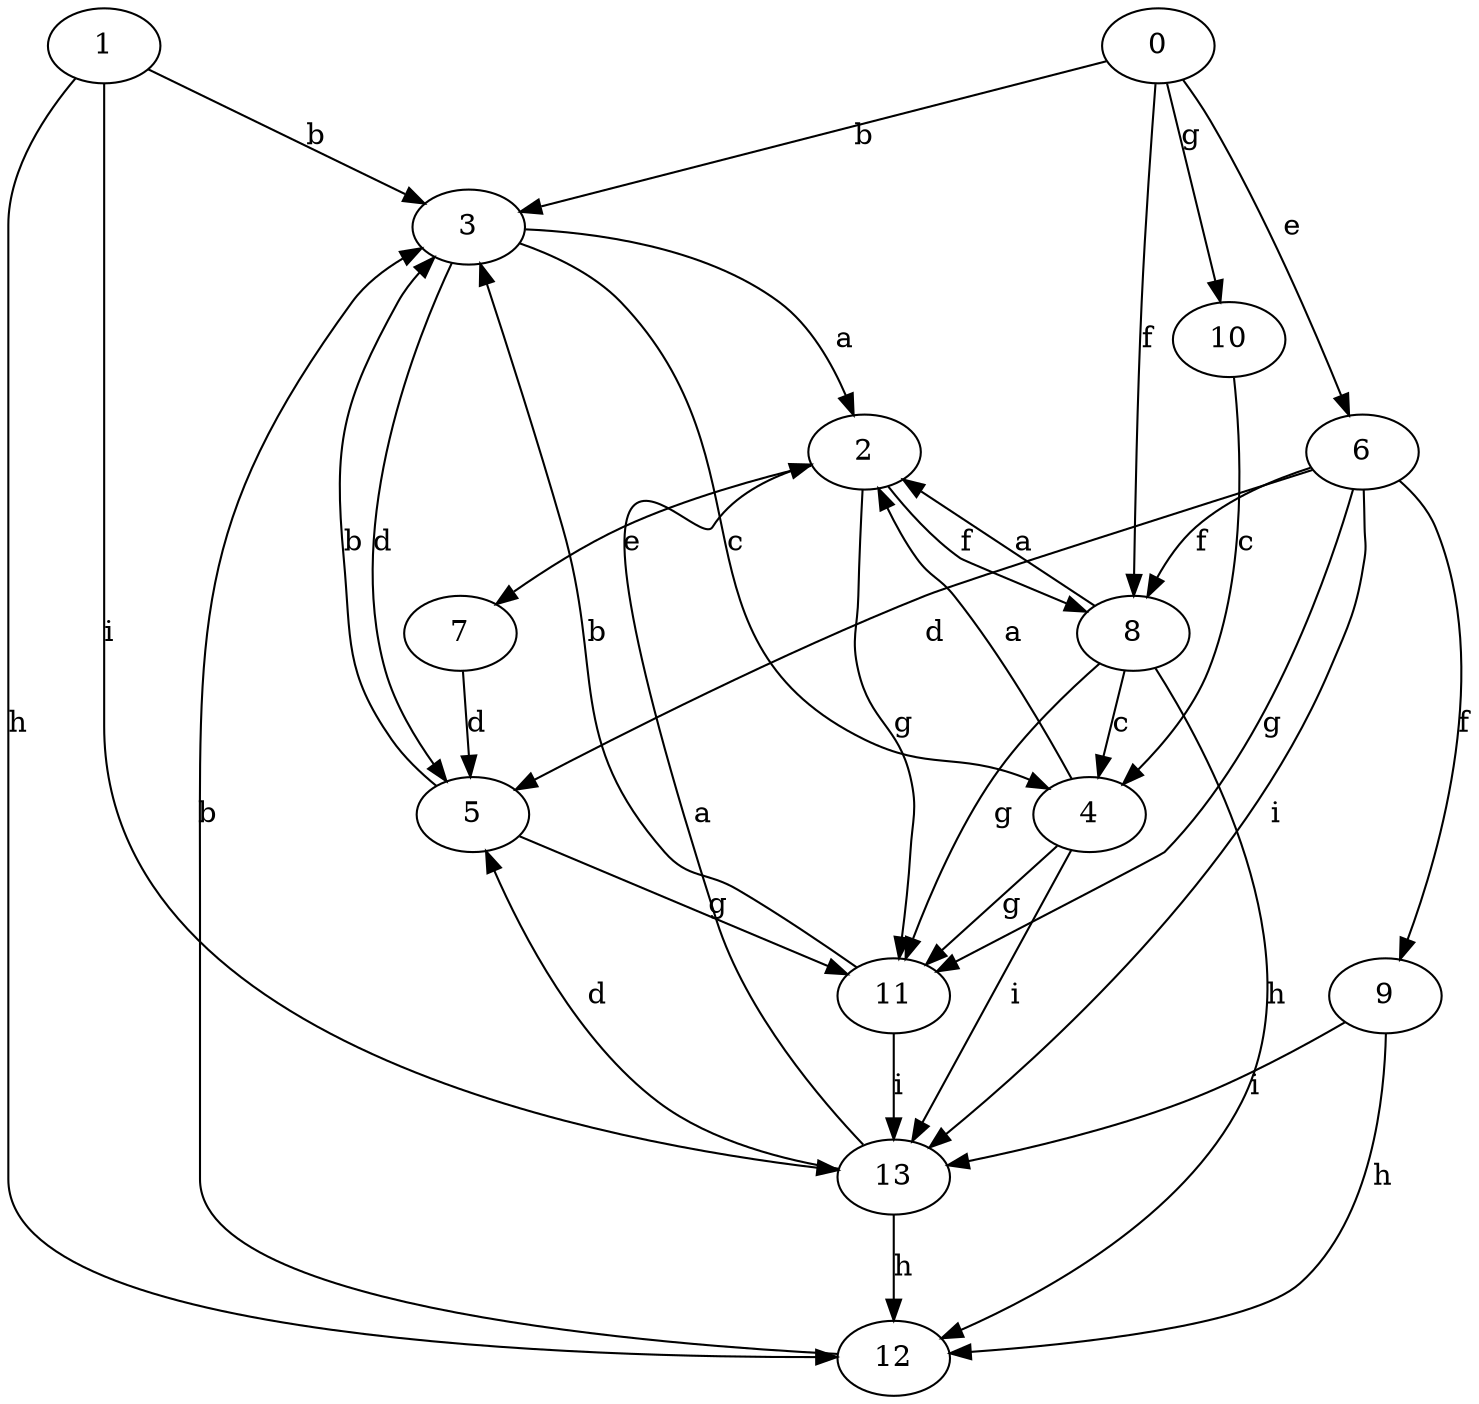 strict digraph  {
1;
2;
3;
4;
5;
6;
7;
0;
8;
9;
10;
11;
12;
13;
1 -> 3  [label=b];
1 -> 12  [label=h];
1 -> 13  [label=i];
2 -> 7  [label=e];
2 -> 8  [label=f];
2 -> 11  [label=g];
3 -> 2  [label=a];
3 -> 4  [label=c];
3 -> 5  [label=d];
4 -> 2  [label=a];
4 -> 11  [label=g];
4 -> 13  [label=i];
5 -> 3  [label=b];
5 -> 11  [label=g];
6 -> 5  [label=d];
6 -> 8  [label=f];
6 -> 9  [label=f];
6 -> 11  [label=g];
6 -> 13  [label=i];
7 -> 5  [label=d];
0 -> 3  [label=b];
0 -> 6  [label=e];
0 -> 8  [label=f];
0 -> 10  [label=g];
8 -> 2  [label=a];
8 -> 4  [label=c];
8 -> 11  [label=g];
8 -> 12  [label=h];
9 -> 12  [label=h];
9 -> 13  [label=i];
10 -> 4  [label=c];
11 -> 3  [label=b];
11 -> 13  [label=i];
12 -> 3  [label=b];
13 -> 2  [label=a];
13 -> 5  [label=d];
13 -> 12  [label=h];
}
